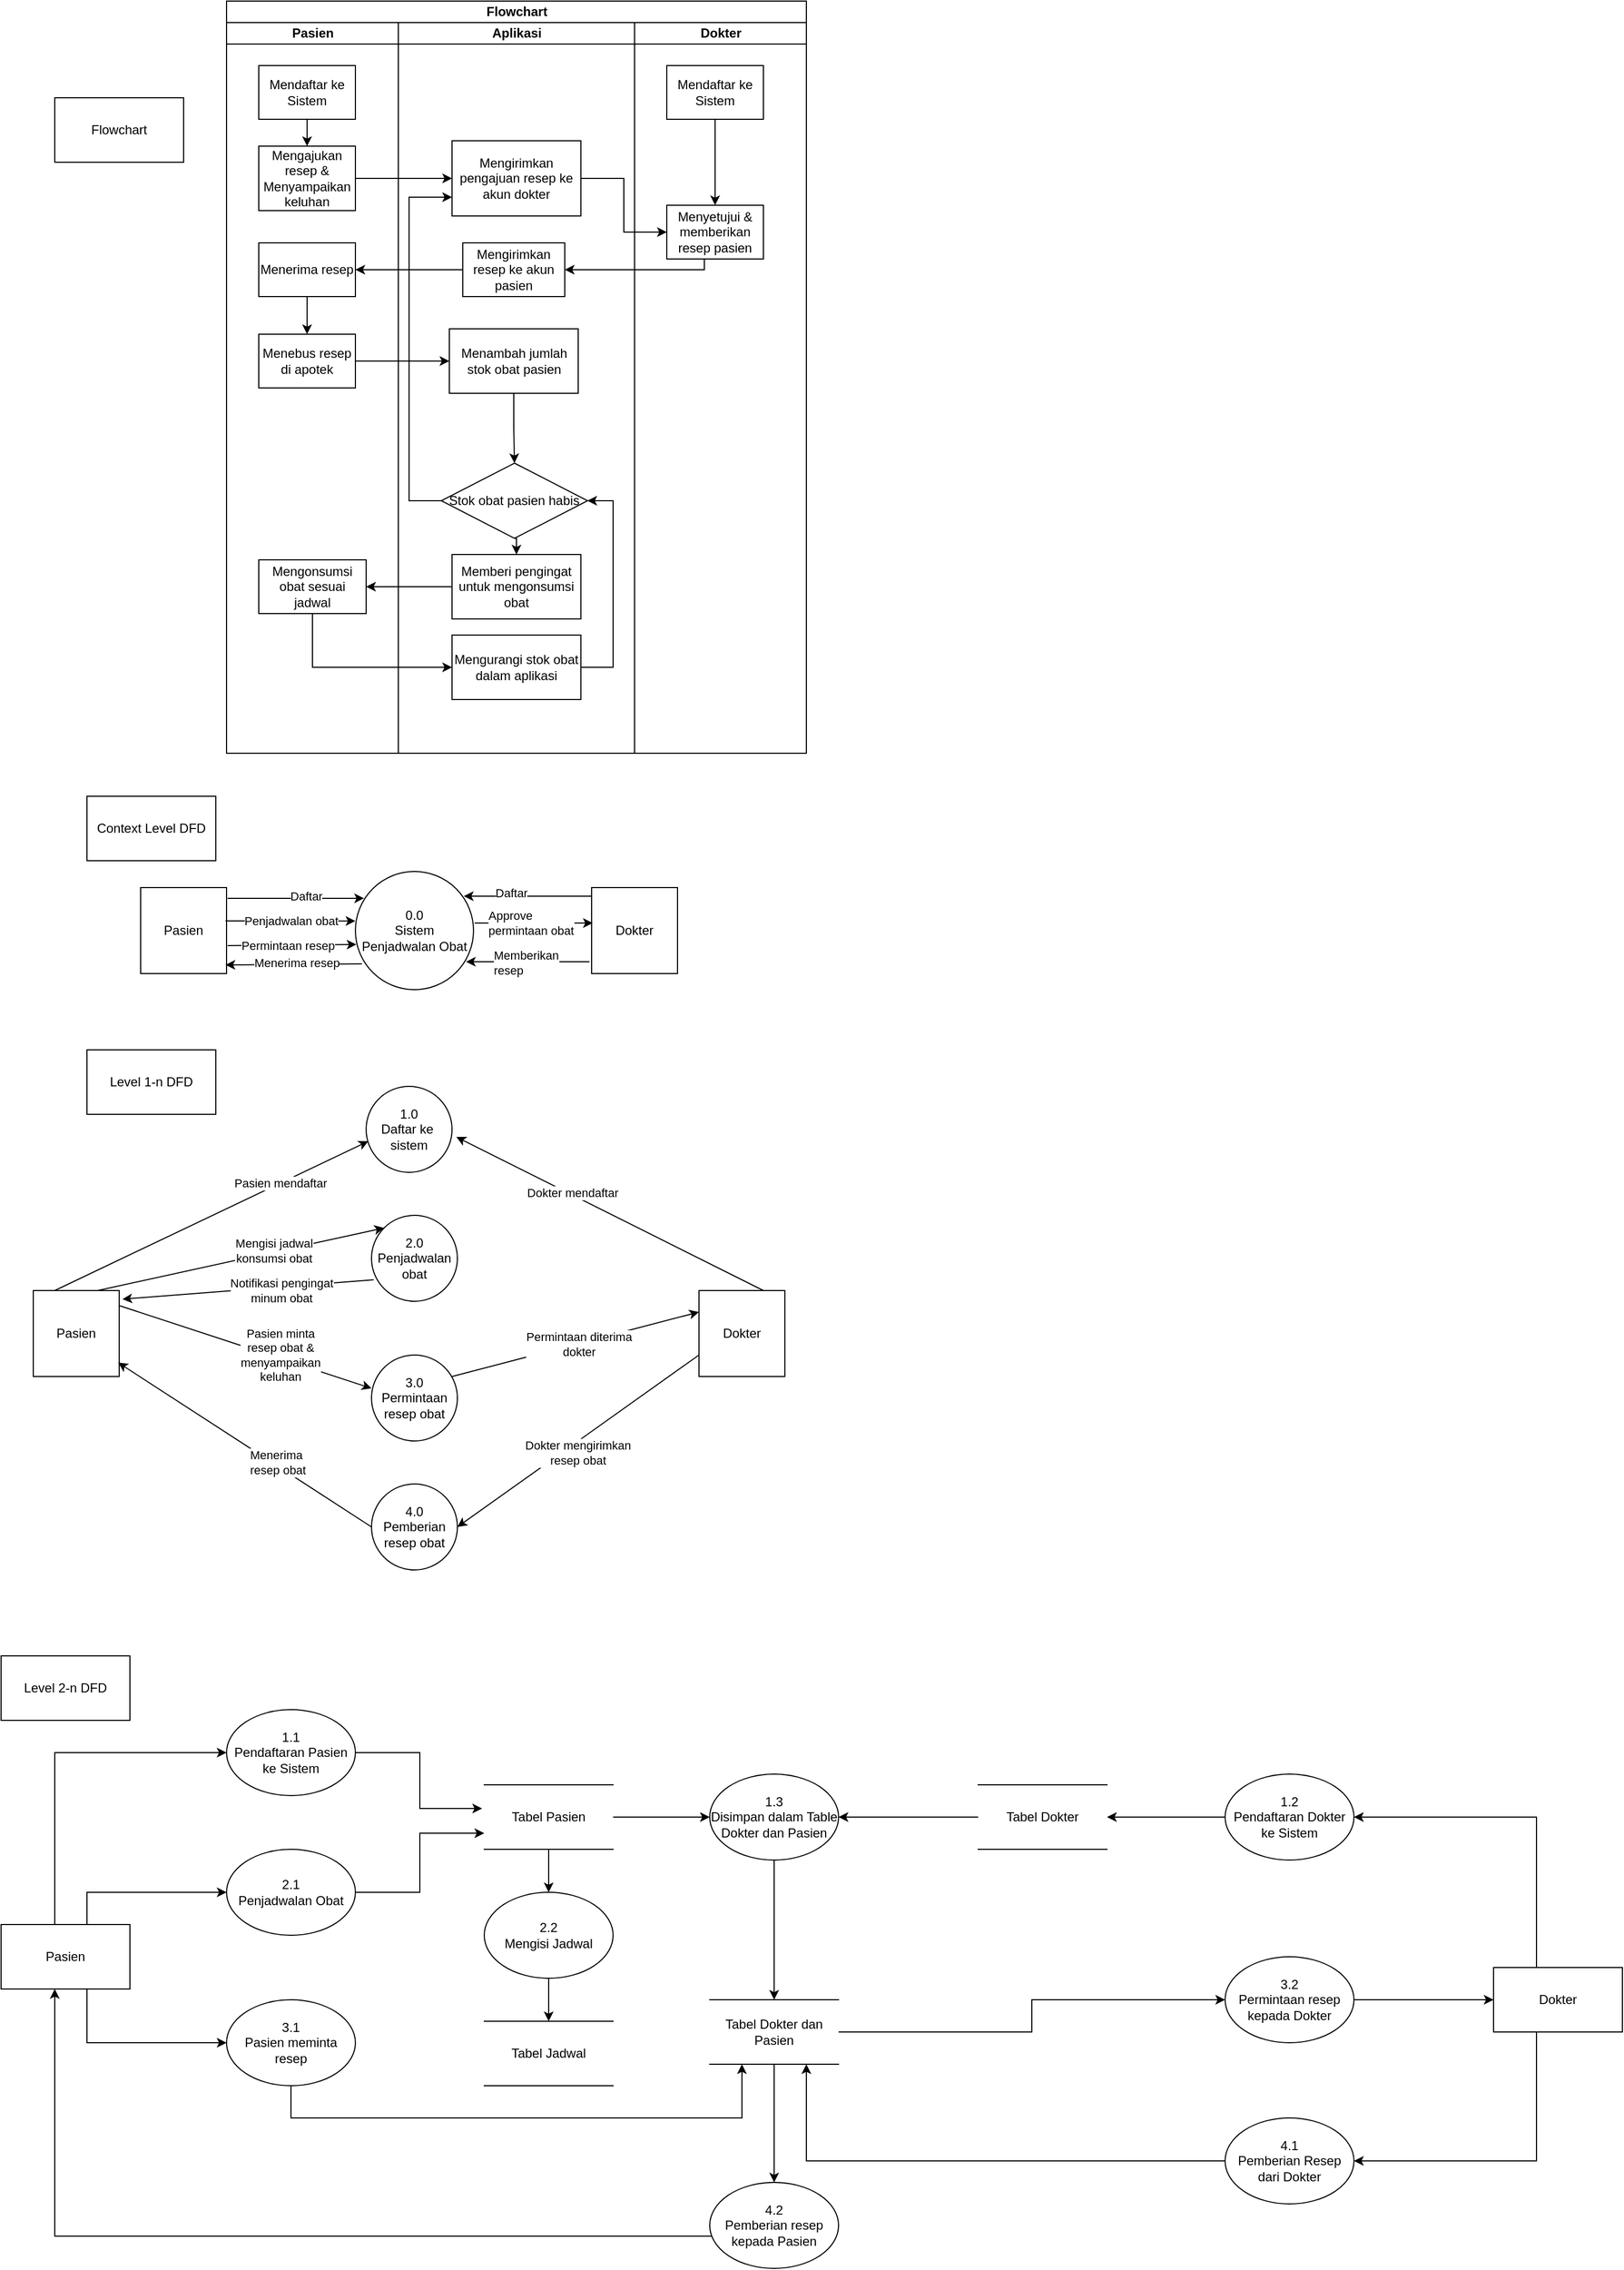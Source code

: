 <mxfile version="13.7.9" type="github" pages="3">
  <diagram id="ip2z6bq11kLtcTajnfLq" name="Flowchart">
    <mxGraphModel dx="1502" dy="3025" grid="1" gridSize="10" guides="1" tooltips="1" connect="1" arrows="1" fold="1" page="1" pageScale="1" pageWidth="850" pageHeight="1100" math="0" shadow="0">
      <root>
        <mxCell id="0" />
        <mxCell id="1" parent="0" />
        <mxCell id="MhN1jfQ0MsG5-jLUTwTR-1" value="Context Level DFD" style="rounded=0;whiteSpace=wrap;html=1;" parent="1" vertex="1">
          <mxGeometry x="180" y="-1340" width="120" height="60" as="geometry" />
        </mxCell>
        <mxCell id="w2_nGmZ7DHib1YOEaboY-1" value="0.0&lt;br&gt;Sistem Penjadwalan Obat" style="ellipse;whiteSpace=wrap;html=1;aspect=fixed;" parent="1" vertex="1">
          <mxGeometry x="430" y="-1270" width="110" height="110" as="geometry" />
        </mxCell>
        <mxCell id="w2_nGmZ7DHib1YOEaboY-2" value="Pasien" style="whiteSpace=wrap;html=1;aspect=fixed;" parent="1" vertex="1">
          <mxGeometry x="230" y="-1255" width="80" height="80" as="geometry" />
        </mxCell>
        <mxCell id="w2_nGmZ7DHib1YOEaboY-3" value="Dokter" style="whiteSpace=wrap;html=1;aspect=fixed;" parent="1" vertex="1">
          <mxGeometry x="650" y="-1255" width="80" height="80" as="geometry" />
        </mxCell>
        <mxCell id="w2_nGmZ7DHib1YOEaboY-4" value="" style="endArrow=classic;html=1;exitX=1.013;exitY=0.125;exitDx=0;exitDy=0;exitPerimeter=0;entryX=0.073;entryY=0.227;entryDx=0;entryDy=0;entryPerimeter=0;" parent="1" source="w2_nGmZ7DHib1YOEaboY-2" target="w2_nGmZ7DHib1YOEaboY-1" edge="1">
          <mxGeometry width="50" height="50" relative="1" as="geometry">
            <mxPoint x="450" y="-1110" as="sourcePoint" />
            <mxPoint x="500" y="-1160" as="targetPoint" />
          </mxGeometry>
        </mxCell>
        <mxCell id="w2_nGmZ7DHib1YOEaboY-5" value="Daftar" style="edgeLabel;html=1;align=center;verticalAlign=middle;resizable=0;points=[];" parent="w2_nGmZ7DHib1YOEaboY-4" vertex="1" connectable="0">
          <mxGeometry x="0.138" y="2" relative="1" as="geometry">
            <mxPoint as="offset" />
          </mxGeometry>
        </mxCell>
        <mxCell id="w2_nGmZ7DHib1YOEaboY-6" value="" style="endArrow=classic;html=1;exitX=0;exitY=0.1;exitDx=0;exitDy=0;entryX=0.918;entryY=0.209;entryDx=0;entryDy=0;exitPerimeter=0;entryPerimeter=0;" parent="1" source="w2_nGmZ7DHib1YOEaboY-3" target="w2_nGmZ7DHib1YOEaboY-1" edge="1">
          <mxGeometry width="50" height="50" relative="1" as="geometry">
            <mxPoint x="450" y="-1110" as="sourcePoint" />
            <mxPoint x="500" y="-1160" as="targetPoint" />
          </mxGeometry>
        </mxCell>
        <mxCell id="w2_nGmZ7DHib1YOEaboY-19" value="Daftar" style="edgeLabel;html=1;align=center;verticalAlign=middle;resizable=0;points=[];" parent="w2_nGmZ7DHib1YOEaboY-6" vertex="1" connectable="0">
          <mxGeometry x="0.268" y="-3" relative="1" as="geometry">
            <mxPoint as="offset" />
          </mxGeometry>
        </mxCell>
        <mxCell id="w2_nGmZ7DHib1YOEaboY-8" value="Penjadwalan obat" style="endArrow=classic;html=1;exitX=0.988;exitY=0.388;exitDx=0;exitDy=0;exitPerimeter=0;entryX=0;entryY=0.419;entryDx=0;entryDy=0;entryPerimeter=0;" parent="1" source="w2_nGmZ7DHib1YOEaboY-2" target="w2_nGmZ7DHib1YOEaboY-1" edge="1">
          <mxGeometry width="50" height="50" relative="1" as="geometry">
            <mxPoint x="450" y="-1110" as="sourcePoint" />
            <mxPoint x="500" y="-1160" as="targetPoint" />
          </mxGeometry>
        </mxCell>
        <mxCell id="w2_nGmZ7DHib1YOEaboY-10" value="" style="endArrow=classic;html=1;exitX=1.013;exitY=0.675;exitDx=0;exitDy=0;exitPerimeter=0;entryX=0.009;entryY=0.618;entryDx=0;entryDy=0;entryPerimeter=0;" parent="1" source="w2_nGmZ7DHib1YOEaboY-2" target="w2_nGmZ7DHib1YOEaboY-1" edge="1">
          <mxGeometry width="50" height="50" relative="1" as="geometry">
            <mxPoint x="450" y="-1120" as="sourcePoint" />
            <mxPoint x="500" y="-1170" as="targetPoint" />
          </mxGeometry>
        </mxCell>
        <mxCell id="w2_nGmZ7DHib1YOEaboY-16" value="Permintaan resep" style="edgeLabel;html=1;align=left;verticalAlign=middle;resizable=0;points=[];" parent="w2_nGmZ7DHib1YOEaboY-10" vertex="1" connectable="0">
          <mxGeometry x="-0.817" relative="1" as="geometry">
            <mxPoint as="offset" />
          </mxGeometry>
        </mxCell>
        <mxCell id="w2_nGmZ7DHib1YOEaboY-17" value="" style="endArrow=classic;html=1;exitX=0.055;exitY=0.782;exitDx=0;exitDy=0;exitPerimeter=0;entryX=0.988;entryY=0.9;entryDx=0;entryDy=0;entryPerimeter=0;" parent="1" source="w2_nGmZ7DHib1YOEaboY-1" target="w2_nGmZ7DHib1YOEaboY-2" edge="1">
          <mxGeometry width="50" height="50" relative="1" as="geometry">
            <mxPoint x="450" y="-1120" as="sourcePoint" />
            <mxPoint x="500" y="-1170" as="targetPoint" />
          </mxGeometry>
        </mxCell>
        <mxCell id="w2_nGmZ7DHib1YOEaboY-18" value="Menerima resep" style="edgeLabel;html=1;align=left;verticalAlign=middle;resizable=0;points=[];" parent="w2_nGmZ7DHib1YOEaboY-17" vertex="1" connectable="0">
          <mxGeometry x="0.607" y="-2" relative="1" as="geometry">
            <mxPoint as="offset" />
          </mxGeometry>
        </mxCell>
        <mxCell id="w2_nGmZ7DHib1YOEaboY-20" value="" style="endArrow=classic;html=1;entryX=0.013;entryY=0.413;entryDx=0;entryDy=0;entryPerimeter=0;" parent="1" target="w2_nGmZ7DHib1YOEaboY-3" edge="1">
          <mxGeometry width="50" height="50" relative="1" as="geometry">
            <mxPoint x="541" y="-1222" as="sourcePoint" />
            <mxPoint x="500" y="-1170" as="targetPoint" />
          </mxGeometry>
        </mxCell>
        <mxCell id="w2_nGmZ7DHib1YOEaboY-22" value="Approve&lt;br&gt;permintaan obat" style="edgeLabel;html=1;align=left;verticalAlign=middle;resizable=0;points=[];" parent="w2_nGmZ7DHib1YOEaboY-20" vertex="1" connectable="0">
          <mxGeometry x="-0.796" relative="1" as="geometry">
            <mxPoint as="offset" />
          </mxGeometry>
        </mxCell>
        <mxCell id="w2_nGmZ7DHib1YOEaboY-23" value="" style="endArrow=classic;html=1;exitX=-0.025;exitY=0.863;exitDx=0;exitDy=0;exitPerimeter=0;entryX=0.936;entryY=0.764;entryDx=0;entryDy=0;entryPerimeter=0;" parent="1" source="w2_nGmZ7DHib1YOEaboY-3" target="w2_nGmZ7DHib1YOEaboY-1" edge="1">
          <mxGeometry width="50" height="50" relative="1" as="geometry">
            <mxPoint x="450" y="-1120" as="sourcePoint" />
            <mxPoint x="500" y="-1170" as="targetPoint" />
          </mxGeometry>
        </mxCell>
        <mxCell id="w2_nGmZ7DHib1YOEaboY-25" value="Memberikan&lt;br&gt;resep" style="edgeLabel;html=1;align=left;verticalAlign=middle;resizable=0;points=[];" parent="w2_nGmZ7DHib1YOEaboY-23" vertex="1" connectable="0">
          <mxGeometry x="0.582" y="1" relative="1" as="geometry">
            <mxPoint as="offset" />
          </mxGeometry>
        </mxCell>
        <mxCell id="w2_nGmZ7DHib1YOEaboY-26" value="Level 1-n DFD" style="rounded=0;whiteSpace=wrap;html=1;" parent="1" vertex="1">
          <mxGeometry x="180" y="-1104" width="120" height="60" as="geometry" />
        </mxCell>
        <mxCell id="w2_nGmZ7DHib1YOEaboY-27" value="Pasien" style="whiteSpace=wrap;html=1;aspect=fixed;" parent="1" vertex="1">
          <mxGeometry x="130" y="-880" width="80" height="80" as="geometry" />
        </mxCell>
        <mxCell id="w2_nGmZ7DHib1YOEaboY-28" value="3.0&lt;br&gt;Permintaan&lt;br&gt;resep obat" style="ellipse;whiteSpace=wrap;html=1;aspect=fixed;align=center;" parent="1" vertex="1">
          <mxGeometry x="445" y="-820" width="80" height="80" as="geometry" />
        </mxCell>
        <mxCell id="w2_nGmZ7DHib1YOEaboY-29" value="Dokter" style="whiteSpace=wrap;html=1;aspect=fixed;" parent="1" vertex="1">
          <mxGeometry x="750" y="-880" width="80" height="80" as="geometry" />
        </mxCell>
        <mxCell id="w2_nGmZ7DHib1YOEaboY-30" value="" style="endArrow=classic;html=1;exitX=1;exitY=0.175;exitDx=0;exitDy=0;exitPerimeter=0;entryX=0;entryY=0.388;entryDx=0;entryDy=0;entryPerimeter=0;" parent="1" source="w2_nGmZ7DHib1YOEaboY-27" target="w2_nGmZ7DHib1YOEaboY-28" edge="1">
          <mxGeometry width="50" height="50" relative="1" as="geometry">
            <mxPoint x="450" y="-895" as="sourcePoint" />
            <mxPoint x="500" y="-945" as="targetPoint" />
          </mxGeometry>
        </mxCell>
        <mxCell id="w2_nGmZ7DHib1YOEaboY-31" value="Pasien minta&lt;br&gt;resep obat &amp;amp;&lt;br&gt;menyampaikan&lt;br&gt;keluhan" style="edgeLabel;html=1;align=center;verticalAlign=middle;resizable=0;points=[];" parent="w2_nGmZ7DHib1YOEaboY-30" vertex="1" connectable="0">
          <mxGeometry x="-0.689" y="-1" relative="1" as="geometry">
            <mxPoint x="113.89" y="33.11" as="offset" />
          </mxGeometry>
        </mxCell>
        <mxCell id="w2_nGmZ7DHib1YOEaboY-32" value="" style="endArrow=classic;html=1;exitX=0.938;exitY=0.25;exitDx=0;exitDy=0;exitPerimeter=0;entryX=0;entryY=0.25;entryDx=0;entryDy=0;" parent="1" source="w2_nGmZ7DHib1YOEaboY-28" target="w2_nGmZ7DHib1YOEaboY-29" edge="1">
          <mxGeometry width="50" height="50" relative="1" as="geometry">
            <mxPoint x="450" y="-875" as="sourcePoint" />
            <mxPoint x="500" y="-925" as="targetPoint" />
          </mxGeometry>
        </mxCell>
        <mxCell id="w2_nGmZ7DHib1YOEaboY-33" value="Permintaan diterima&lt;br&gt;dokter" style="edgeLabel;html=1;align=center;verticalAlign=middle;resizable=0;points=[];" parent="w2_nGmZ7DHib1YOEaboY-32" vertex="1" connectable="0">
          <mxGeometry x="-0.527" y="2" relative="1" as="geometry">
            <mxPoint x="63.94" y="-13.97" as="offset" />
          </mxGeometry>
        </mxCell>
        <mxCell id="w2_nGmZ7DHib1YOEaboY-34" value="4.0&lt;br&gt;Pemberian&lt;br&gt;resep obat" style="ellipse;whiteSpace=wrap;html=1;aspect=fixed;align=center;" parent="1" vertex="1">
          <mxGeometry x="445" y="-700" width="80" height="80" as="geometry" />
        </mxCell>
        <mxCell id="w2_nGmZ7DHib1YOEaboY-35" value="" style="endArrow=classic;html=1;exitX=0;exitY=0.75;exitDx=0;exitDy=0;entryX=1;entryY=0.5;entryDx=0;entryDy=0;" parent="1" source="w2_nGmZ7DHib1YOEaboY-29" target="w2_nGmZ7DHib1YOEaboY-34" edge="1">
          <mxGeometry width="50" height="50" relative="1" as="geometry">
            <mxPoint x="450" y="-775" as="sourcePoint" />
            <mxPoint x="500" y="-825" as="targetPoint" />
          </mxGeometry>
        </mxCell>
        <mxCell id="w2_nGmZ7DHib1YOEaboY-36" value="Dokter mengirimkan&lt;br&gt;resep obat" style="edgeLabel;html=1;align=center;verticalAlign=middle;resizable=0;points=[];" parent="w2_nGmZ7DHib1YOEaboY-35" vertex="1" connectable="0">
          <mxGeometry x="0.487" y="2" relative="1" as="geometry">
            <mxPoint x="53.41" y="-30.43" as="offset" />
          </mxGeometry>
        </mxCell>
        <mxCell id="w2_nGmZ7DHib1YOEaboY-37" value="" style="endArrow=classic;html=1;exitX=0;exitY=0.5;exitDx=0;exitDy=0;entryX=0.988;entryY=0.838;entryDx=0;entryDy=0;entryPerimeter=0;" parent="1" source="w2_nGmZ7DHib1YOEaboY-34" target="w2_nGmZ7DHib1YOEaboY-27" edge="1">
          <mxGeometry width="50" height="50" relative="1" as="geometry">
            <mxPoint x="450" y="-775" as="sourcePoint" />
            <mxPoint x="500" y="-825" as="targetPoint" />
          </mxGeometry>
        </mxCell>
        <mxCell id="w2_nGmZ7DHib1YOEaboY-38" value="Menerima&amp;nbsp;&lt;br&gt;resep obat" style="edgeLabel;html=1;align=left;verticalAlign=middle;resizable=0;points=[];" parent="w2_nGmZ7DHib1YOEaboY-37" vertex="1" connectable="0">
          <mxGeometry x="0.533" y="1" relative="1" as="geometry">
            <mxPoint x="66.65" y="56.56" as="offset" />
          </mxGeometry>
        </mxCell>
        <mxCell id="w2_nGmZ7DHib1YOEaboY-39" value="1.0&lt;br&gt;Daftar ke&amp;nbsp;&lt;br&gt;sistem" style="ellipse;whiteSpace=wrap;html=1;aspect=fixed;align=center;" parent="1" vertex="1">
          <mxGeometry x="440" y="-1070" width="80" height="80" as="geometry" />
        </mxCell>
        <mxCell id="w2_nGmZ7DHib1YOEaboY-40" value="" style="endArrow=classic;html=1;exitX=0.25;exitY=0;exitDx=0;exitDy=0;entryX=0.025;entryY=0.638;entryDx=0;entryDy=0;entryPerimeter=0;" parent="1" source="w2_nGmZ7DHib1YOEaboY-27" target="w2_nGmZ7DHib1YOEaboY-39" edge="1">
          <mxGeometry width="50" height="50" relative="1" as="geometry">
            <mxPoint x="450" y="-810" as="sourcePoint" />
            <mxPoint x="500" y="-860" as="targetPoint" />
          </mxGeometry>
        </mxCell>
        <mxCell id="w2_nGmZ7DHib1YOEaboY-42" value="Pasien mendaftar" style="edgeLabel;html=1;align=center;verticalAlign=middle;resizable=0;points=[];" parent="w2_nGmZ7DHib1YOEaboY-40" vertex="1" connectable="0">
          <mxGeometry x="0.23" y="2" relative="1" as="geometry">
            <mxPoint x="31.02" y="-12.61" as="offset" />
          </mxGeometry>
        </mxCell>
        <mxCell id="w2_nGmZ7DHib1YOEaboY-41" value="" style="endArrow=classic;html=1;exitX=0.75;exitY=0;exitDx=0;exitDy=0;entryX=1.05;entryY=0.588;entryDx=0;entryDy=0;entryPerimeter=0;" parent="1" source="w2_nGmZ7DHib1YOEaboY-29" target="w2_nGmZ7DHib1YOEaboY-39" edge="1">
          <mxGeometry width="50" height="50" relative="1" as="geometry">
            <mxPoint x="450" y="-820" as="sourcePoint" />
            <mxPoint x="500" y="-870" as="targetPoint" />
          </mxGeometry>
        </mxCell>
        <mxCell id="w2_nGmZ7DHib1YOEaboY-43" value="Dokter mendaftar" style="edgeLabel;html=1;align=center;verticalAlign=middle;resizable=0;points=[];" parent="w2_nGmZ7DHib1YOEaboY-41" vertex="1" connectable="0">
          <mxGeometry x="0.254" y="-2" relative="1" as="geometry">
            <mxPoint as="offset" />
          </mxGeometry>
        </mxCell>
        <mxCell id="w2_nGmZ7DHib1YOEaboY-44" value="2.0&lt;br&gt;Penjadwalan&lt;br&gt;obat" style="ellipse;whiteSpace=wrap;html=1;aspect=fixed;align=center;" parent="1" vertex="1">
          <mxGeometry x="445" y="-950" width="80" height="80" as="geometry" />
        </mxCell>
        <mxCell id="w2_nGmZ7DHib1YOEaboY-45" value="" style="endArrow=classic;html=1;exitX=0.75;exitY=0;exitDx=0;exitDy=0;entryX=0;entryY=0;entryDx=0;entryDy=0;" parent="1" source="w2_nGmZ7DHib1YOEaboY-27" target="w2_nGmZ7DHib1YOEaboY-44" edge="1">
          <mxGeometry width="50" height="50" relative="1" as="geometry">
            <mxPoint x="450" y="-820" as="sourcePoint" />
            <mxPoint x="500" y="-870" as="targetPoint" />
          </mxGeometry>
        </mxCell>
        <mxCell id="w2_nGmZ7DHib1YOEaboY-48" value="Mengisi jadwal&lt;br&gt;konsumsi obat" style="edgeLabel;html=1;align=center;verticalAlign=middle;resizable=0;points=[];" parent="w2_nGmZ7DHib1YOEaboY-45" vertex="1" connectable="0">
          <mxGeometry x="0.232" y="1" relative="1" as="geometry">
            <mxPoint as="offset" />
          </mxGeometry>
        </mxCell>
        <mxCell id="w2_nGmZ7DHib1YOEaboY-47" value="" style="endArrow=classic;html=1;exitX=0.025;exitY=0.75;exitDx=0;exitDy=0;exitPerimeter=0;entryX=1.038;entryY=0.1;entryDx=0;entryDy=0;entryPerimeter=0;" parent="1" source="w2_nGmZ7DHib1YOEaboY-44" target="w2_nGmZ7DHib1YOEaboY-27" edge="1">
          <mxGeometry width="50" height="50" relative="1" as="geometry">
            <mxPoint x="450" y="-830" as="sourcePoint" />
            <mxPoint x="500" y="-880" as="targetPoint" />
          </mxGeometry>
        </mxCell>
        <mxCell id="w2_nGmZ7DHib1YOEaboY-49" value="Notifikasi pengingat&lt;br&gt;minum obat" style="edgeLabel;html=1;align=center;verticalAlign=middle;resizable=0;points=[];" parent="w2_nGmZ7DHib1YOEaboY-47" vertex="1" connectable="0">
          <mxGeometry x="0.155" y="1" relative="1" as="geometry">
            <mxPoint x="48.36" y="-1.42" as="offset" />
          </mxGeometry>
        </mxCell>
        <mxCell id="7QNK8vU50Cwunx8KSijA-1" value="Flowchart" style="rounded=0;whiteSpace=wrap;html=1;" parent="1" vertex="1">
          <mxGeometry x="150" y="-1990" width="120" height="60" as="geometry" />
        </mxCell>
        <mxCell id="NxU2S_tcDS1lnE2Wx7le-25" value="" style="edgeStyle=orthogonalEdgeStyle;rounded=0;orthogonalLoop=1;jettySize=auto;html=1;" parent="1" source="NxU2S_tcDS1lnE2Wx7le-23" target="NxU2S_tcDS1lnE2Wx7le-24" edge="1">
          <mxGeometry relative="1" as="geometry">
            <Array as="points">
              <mxPoint x="150" y="-450" />
            </Array>
          </mxGeometry>
        </mxCell>
        <mxCell id="NxU2S_tcDS1lnE2Wx7le-31" value="" style="edgeStyle=orthogonalEdgeStyle;rounded=0;orthogonalLoop=1;jettySize=auto;html=1;" parent="1" source="NxU2S_tcDS1lnE2Wx7le-23" target="NxU2S_tcDS1lnE2Wx7le-30" edge="1">
          <mxGeometry relative="1" as="geometry">
            <Array as="points">
              <mxPoint x="180" y="-320" />
            </Array>
          </mxGeometry>
        </mxCell>
        <mxCell id="NxU2S_tcDS1lnE2Wx7le-58" value="" style="edgeStyle=orthogonalEdgeStyle;rounded=0;orthogonalLoop=1;jettySize=auto;html=1;" parent="1" source="NxU2S_tcDS1lnE2Wx7le-23" target="NxU2S_tcDS1lnE2Wx7le-57" edge="1">
          <mxGeometry relative="1" as="geometry">
            <Array as="points">
              <mxPoint x="180" y="-180" />
            </Array>
          </mxGeometry>
        </mxCell>
        <mxCell id="NxU2S_tcDS1lnE2Wx7le-23" value="Pasien" style="whiteSpace=wrap;html=1;" parent="1" vertex="1">
          <mxGeometry x="100" y="-290" width="120" height="60" as="geometry" />
        </mxCell>
        <mxCell id="NxU2S_tcDS1lnE2Wx7le-29" value="" style="edgeStyle=orthogonalEdgeStyle;rounded=0;orthogonalLoop=1;jettySize=auto;html=1;entryX=-0.017;entryY=0.367;entryDx=0;entryDy=0;entryPerimeter=0;" parent="1" source="NxU2S_tcDS1lnE2Wx7le-24" target="NxU2S_tcDS1lnE2Wx7le-28" edge="1">
          <mxGeometry relative="1" as="geometry">
            <mxPoint x="490" y="-390" as="targetPoint" />
          </mxGeometry>
        </mxCell>
        <mxCell id="NxU2S_tcDS1lnE2Wx7le-24" value="1.1&lt;br&gt;Pendaftaran Pasien ke Sistem" style="ellipse;whiteSpace=wrap;html=1;" parent="1" vertex="1">
          <mxGeometry x="310" y="-490" width="120" height="80" as="geometry" />
        </mxCell>
        <mxCell id="NxU2S_tcDS1lnE2Wx7le-35" value="" style="edgeStyle=orthogonalEdgeStyle;rounded=0;orthogonalLoop=1;jettySize=auto;html=1;" parent="1" source="NxU2S_tcDS1lnE2Wx7le-28" target="NxU2S_tcDS1lnE2Wx7le-34" edge="1">
          <mxGeometry relative="1" as="geometry">
            <Array as="points">
              <mxPoint x="610" y="-340" />
              <mxPoint x="610" y="-340" />
            </Array>
          </mxGeometry>
        </mxCell>
        <mxCell id="NxU2S_tcDS1lnE2Wx7le-73" value="" style="edgeStyle=orthogonalEdgeStyle;rounded=0;orthogonalLoop=1;jettySize=auto;html=1;" parent="1" source="NxU2S_tcDS1lnE2Wx7le-28" target="NxU2S_tcDS1lnE2Wx7le-72" edge="1">
          <mxGeometry relative="1" as="geometry" />
        </mxCell>
        <mxCell id="NxU2S_tcDS1lnE2Wx7le-28" value="Tabel Pasien" style="shape=partialRectangle;whiteSpace=wrap;html=1;left=0;right=0;fillColor=none;" parent="1" vertex="1">
          <mxGeometry x="550" y="-420" width="120" height="60" as="geometry" />
        </mxCell>
        <mxCell id="NxU2S_tcDS1lnE2Wx7le-33" value="" style="edgeStyle=orthogonalEdgeStyle;rounded=0;orthogonalLoop=1;jettySize=auto;html=1;entryX=0;entryY=0.75;entryDx=0;entryDy=0;" parent="1" source="NxU2S_tcDS1lnE2Wx7le-30" target="NxU2S_tcDS1lnE2Wx7le-28" edge="1">
          <mxGeometry relative="1" as="geometry">
            <mxPoint x="540" y="-320" as="targetPoint" />
          </mxGeometry>
        </mxCell>
        <mxCell id="NxU2S_tcDS1lnE2Wx7le-30" value="2.1&lt;br&gt;Penjadwalan Obat" style="ellipse;whiteSpace=wrap;html=1;" parent="1" vertex="1">
          <mxGeometry x="310" y="-360" width="120" height="80" as="geometry" />
        </mxCell>
        <mxCell id="NxU2S_tcDS1lnE2Wx7le-37" value="" style="edgeStyle=orthogonalEdgeStyle;rounded=0;orthogonalLoop=1;jettySize=auto;html=1;" parent="1" source="NxU2S_tcDS1lnE2Wx7le-34" target="NxU2S_tcDS1lnE2Wx7le-36" edge="1">
          <mxGeometry relative="1" as="geometry" />
        </mxCell>
        <mxCell id="NxU2S_tcDS1lnE2Wx7le-34" value="2.2&lt;br&gt;Mengisi Jadwal" style="ellipse;whiteSpace=wrap;html=1;fillColor=none;" parent="1" vertex="1">
          <mxGeometry x="550" y="-320" width="120" height="80" as="geometry" />
        </mxCell>
        <mxCell id="NxU2S_tcDS1lnE2Wx7le-36" value="Tabel Jadwal" style="shape=partialRectangle;whiteSpace=wrap;html=1;left=0;right=0;fillColor=none;" parent="1" vertex="1">
          <mxGeometry x="550" y="-200" width="120" height="60" as="geometry" />
        </mxCell>
        <mxCell id="NxU2S_tcDS1lnE2Wx7le-41" value="" style="edgeStyle=orthogonalEdgeStyle;rounded=0;orthogonalLoop=1;jettySize=auto;html=1;" parent="1" source="NxU2S_tcDS1lnE2Wx7le-38" edge="1">
          <mxGeometry relative="1" as="geometry">
            <mxPoint x="150" y="-230" as="targetPoint" />
            <Array as="points">
              <mxPoint x="150" />
              <mxPoint x="150" y="-230" />
            </Array>
          </mxGeometry>
        </mxCell>
        <mxCell id="NxU2S_tcDS1lnE2Wx7le-38" value="4.2&lt;br&gt;Pemberian resep kepada Pasien" style="ellipse;whiteSpace=wrap;html=1;" parent="1" vertex="1">
          <mxGeometry x="760" y="-50" width="120" height="80" as="geometry" />
        </mxCell>
        <mxCell id="NxU2S_tcDS1lnE2Wx7le-47" value="" style="edgeStyle=orthogonalEdgeStyle;rounded=0;orthogonalLoop=1;jettySize=auto;html=1;" parent="1" source="NxU2S_tcDS1lnE2Wx7le-44" target="NxU2S_tcDS1lnE2Wx7le-46" edge="1">
          <mxGeometry relative="1" as="geometry">
            <Array as="points">
              <mxPoint x="1530" y="-390" />
            </Array>
          </mxGeometry>
        </mxCell>
        <mxCell id="NxU2S_tcDS1lnE2Wx7le-68" value="" style="edgeStyle=orthogonalEdgeStyle;rounded=0;orthogonalLoop=1;jettySize=auto;html=1;" parent="1" source="NxU2S_tcDS1lnE2Wx7le-44" target="NxU2S_tcDS1lnE2Wx7le-67" edge="1">
          <mxGeometry relative="1" as="geometry">
            <Array as="points">
              <mxPoint x="1530" y="-70" />
            </Array>
          </mxGeometry>
        </mxCell>
        <mxCell id="NxU2S_tcDS1lnE2Wx7le-44" value="Dokter" style="whiteSpace=wrap;html=1;fillColor=none;" parent="1" vertex="1">
          <mxGeometry x="1490" y="-250" width="120" height="60" as="geometry" />
        </mxCell>
        <mxCell id="NxU2S_tcDS1lnE2Wx7le-46" value="1.2&lt;br&gt;Pendaftaran Dokter ke Sistem" style="ellipse;whiteSpace=wrap;html=1;fillColor=none;" parent="1" vertex="1">
          <mxGeometry x="1240" y="-430" width="120" height="80" as="geometry" />
        </mxCell>
        <mxCell id="NxU2S_tcDS1lnE2Wx7le-83" value="" style="edgeStyle=orthogonalEdgeStyle;rounded=0;orthogonalLoop=1;jettySize=auto;html=1;entryX=0.5;entryY=0;entryDx=0;entryDy=0;" parent="1" source="NxU2S_tcDS1lnE2Wx7le-48" target="NxU2S_tcDS1lnE2Wx7le-38" edge="1">
          <mxGeometry relative="1" as="geometry">
            <mxPoint x="820" y="-100" as="targetPoint" />
          </mxGeometry>
        </mxCell>
        <mxCell id="NxU2S_tcDS1lnE2Wx7le-85" value="" style="edgeStyle=orthogonalEdgeStyle;rounded=0;orthogonalLoop=1;jettySize=auto;html=1;" parent="1" source="NxU2S_tcDS1lnE2Wx7le-48" target="NxU2S_tcDS1lnE2Wx7le-84" edge="1">
          <mxGeometry relative="1" as="geometry">
            <Array as="points">
              <mxPoint x="1060" y="-190" />
              <mxPoint x="1060" y="-220" />
            </Array>
          </mxGeometry>
        </mxCell>
        <mxCell id="NxU2S_tcDS1lnE2Wx7le-48" value="Tabel Dokter dan Pasien" style="shape=partialRectangle;whiteSpace=wrap;html=1;left=0;right=0;fillColor=none;" parent="1" vertex="1">
          <mxGeometry x="760" y="-220" width="120" height="60" as="geometry" />
        </mxCell>
        <mxCell id="NxU2S_tcDS1lnE2Wx7le-78" value="" style="edgeStyle=orthogonalEdgeStyle;rounded=0;orthogonalLoop=1;jettySize=auto;html=1;" parent="1" source="NxU2S_tcDS1lnE2Wx7le-53" target="NxU2S_tcDS1lnE2Wx7le-72" edge="1">
          <mxGeometry relative="1" as="geometry" />
        </mxCell>
        <mxCell id="NxU2S_tcDS1lnE2Wx7le-53" value="Tabel Dokter" style="shape=partialRectangle;whiteSpace=wrap;html=1;left=0;right=0;fillColor=none;" parent="1" vertex="1">
          <mxGeometry x="1010" y="-420" width="120" height="60" as="geometry" />
        </mxCell>
        <mxCell id="NxU2S_tcDS1lnE2Wx7le-81" value="" style="edgeStyle=orthogonalEdgeStyle;rounded=0;orthogonalLoop=1;jettySize=auto;html=1;" parent="1" source="NxU2S_tcDS1lnE2Wx7le-57" target="NxU2S_tcDS1lnE2Wx7le-48" edge="1">
          <mxGeometry relative="1" as="geometry">
            <Array as="points">
              <mxPoint x="370" y="-110" />
              <mxPoint x="790" y="-110" />
            </Array>
          </mxGeometry>
        </mxCell>
        <mxCell id="NxU2S_tcDS1lnE2Wx7le-57" value="3.1&lt;br&gt;Pasien meminta resep" style="ellipse;whiteSpace=wrap;html=1;" parent="1" vertex="1">
          <mxGeometry x="310" y="-220" width="120" height="80" as="geometry" />
        </mxCell>
        <mxCell id="NxU2S_tcDS1lnE2Wx7le-79" value="" style="edgeStyle=orthogonalEdgeStyle;rounded=0;orthogonalLoop=1;jettySize=auto;html=1;" parent="1" source="NxU2S_tcDS1lnE2Wx7le-67" target="NxU2S_tcDS1lnE2Wx7le-48" edge="1">
          <mxGeometry relative="1" as="geometry">
            <Array as="points">
              <mxPoint x="850" y="-70" />
            </Array>
          </mxGeometry>
        </mxCell>
        <mxCell id="NxU2S_tcDS1lnE2Wx7le-67" value="4.1&lt;br&gt;Pemberian Resep dari Dokter" style="ellipse;whiteSpace=wrap;html=1;fillColor=none;" parent="1" vertex="1">
          <mxGeometry x="1240" y="-110" width="120" height="80" as="geometry" />
        </mxCell>
        <mxCell id="NxU2S_tcDS1lnE2Wx7le-74" value="" style="edgeStyle=orthogonalEdgeStyle;rounded=0;orthogonalLoop=1;jettySize=auto;html=1;entryX=0.5;entryY=0;entryDx=0;entryDy=0;" parent="1" source="NxU2S_tcDS1lnE2Wx7le-72" target="NxU2S_tcDS1lnE2Wx7le-48" edge="1">
          <mxGeometry relative="1" as="geometry">
            <mxPoint x="820" y="-150" as="targetPoint" />
          </mxGeometry>
        </mxCell>
        <mxCell id="NxU2S_tcDS1lnE2Wx7le-72" value="1.3&lt;br&gt;Disimpan dalam Table Dokter dan Pasien" style="ellipse;whiteSpace=wrap;html=1;fillColor=none;" parent="1" vertex="1">
          <mxGeometry x="760" y="-430" width="120" height="80" as="geometry" />
        </mxCell>
        <mxCell id="NxU2S_tcDS1lnE2Wx7le-88" value="" style="edgeStyle=orthogonalEdgeStyle;rounded=0;orthogonalLoop=1;jettySize=auto;html=1;" parent="1" source="NxU2S_tcDS1lnE2Wx7le-84" target="NxU2S_tcDS1lnE2Wx7le-44" edge="1">
          <mxGeometry relative="1" as="geometry" />
        </mxCell>
        <mxCell id="NxU2S_tcDS1lnE2Wx7le-84" value="3.2&lt;br&gt;Permintaan resep kepada Dokter" style="ellipse;whiteSpace=wrap;html=1;fillColor=none;" parent="1" vertex="1">
          <mxGeometry x="1240" y="-260" width="120" height="80" as="geometry" />
        </mxCell>
        <mxCell id="KhloErafn9uWpo-9LLrP-1" value="Flowchart" style="swimlane;html=1;childLayout=stackLayout;resizeParent=1;resizeParentMax=0;startSize=20;" parent="1" vertex="1">
          <mxGeometry x="310" y="-2080" width="540" height="700" as="geometry">
            <mxRectangle x="240" y="-1120" width="90" height="20" as="alternateBounds" />
          </mxGeometry>
        </mxCell>
        <mxCell id="KhloErafn9uWpo-9LLrP-2" value="Pasien" style="swimlane;html=1;startSize=20;" parent="KhloErafn9uWpo-9LLrP-1" vertex="1">
          <mxGeometry y="20" width="160" height="680" as="geometry">
            <mxRectangle y="20" width="30" height="590" as="alternateBounds" />
          </mxGeometry>
        </mxCell>
        <mxCell id="KhloErafn9uWpo-9LLrP-20" style="edgeStyle=orthogonalEdgeStyle;rounded=0;orthogonalLoop=1;jettySize=auto;html=1;entryX=0.5;entryY=0;entryDx=0;entryDy=0;" parent="KhloErafn9uWpo-9LLrP-2" source="KhloErafn9uWpo-9LLrP-5" target="KhloErafn9uWpo-9LLrP-8" edge="1">
          <mxGeometry relative="1" as="geometry" />
        </mxCell>
        <mxCell id="KhloErafn9uWpo-9LLrP-8" value="Mengajukan resep &amp;amp; Menyampaikan keluhan" style="rounded=0;whiteSpace=wrap;html=1;" parent="KhloErafn9uWpo-9LLrP-2" vertex="1">
          <mxGeometry x="30" y="115" width="90" height="60" as="geometry" />
        </mxCell>
        <mxCell id="KhloErafn9uWpo-9LLrP-5" value="Mendaftar ke Sistem" style="rounded=0;whiteSpace=wrap;html=1;" parent="KhloErafn9uWpo-9LLrP-2" vertex="1">
          <mxGeometry x="30" y="40" width="90" height="50" as="geometry" />
        </mxCell>
        <mxCell id="KhloErafn9uWpo-9LLrP-48" style="edgeStyle=orthogonalEdgeStyle;rounded=0;orthogonalLoop=1;jettySize=auto;html=1;exitX=0.5;exitY=1;exitDx=0;exitDy=0;entryX=0.5;entryY=0;entryDx=0;entryDy=0;" parent="KhloErafn9uWpo-9LLrP-2" source="KhloErafn9uWpo-9LLrP-17" target="KhloErafn9uWpo-9LLrP-23" edge="1">
          <mxGeometry relative="1" as="geometry" />
        </mxCell>
        <mxCell id="KhloErafn9uWpo-9LLrP-17" value="Menerima resep" style="rounded=0;whiteSpace=wrap;html=1;" parent="KhloErafn9uWpo-9LLrP-2" vertex="1">
          <mxGeometry x="30" y="205" width="90" height="50" as="geometry" />
        </mxCell>
        <mxCell id="KhloErafn9uWpo-9LLrP-23" value="Menebus resep di apotek" style="rounded=0;whiteSpace=wrap;html=1;" parent="KhloErafn9uWpo-9LLrP-2" vertex="1">
          <mxGeometry x="30" y="290" width="90" height="50" as="geometry" />
        </mxCell>
        <mxCell id="qfS0mpa6ImSl6odylkTh-2" value="Mengonsumsi obat sesuai jadwal" style="rounded=0;whiteSpace=wrap;html=1;" parent="KhloErafn9uWpo-9LLrP-2" vertex="1">
          <mxGeometry x="30" y="500" width="100" height="50" as="geometry" />
        </mxCell>
        <mxCell id="KhloErafn9uWpo-9LLrP-31" value="Aplikasi" style="swimlane;html=1;startSize=20;" parent="KhloErafn9uWpo-9LLrP-1" vertex="1">
          <mxGeometry x="160" y="20" width="220" height="680" as="geometry">
            <mxRectangle x="120" y="20" width="30" height="460" as="alternateBounds" />
          </mxGeometry>
        </mxCell>
        <mxCell id="qfS0mpa6ImSl6odylkTh-1" style="edgeStyle=orthogonalEdgeStyle;rounded=0;orthogonalLoop=1;jettySize=auto;html=1;exitX=0.5;exitY=1;exitDx=0;exitDy=0;entryX=0.5;entryY=0;entryDx=0;entryDy=0;" parent="KhloErafn9uWpo-9LLrP-31" source="KhloErafn9uWpo-9LLrP-42" target="KhloErafn9uWpo-9LLrP-50" edge="1">
          <mxGeometry relative="1" as="geometry" />
        </mxCell>
        <mxCell id="KhloErafn9uWpo-9LLrP-42" value="Menambah jumlah stok obat pasien" style="rounded=0;whiteSpace=wrap;html=1;" parent="KhloErafn9uWpo-9LLrP-31" vertex="1">
          <mxGeometry x="47.5" y="285" width="120" height="60" as="geometry" />
        </mxCell>
        <mxCell id="KhloErafn9uWpo-9LLrP-43" value="Mengirimkan pengajuan resep ke akun dokter" style="rounded=0;whiteSpace=wrap;html=1;" parent="KhloErafn9uWpo-9LLrP-31" vertex="1">
          <mxGeometry x="50" y="110" width="120" height="70" as="geometry" />
        </mxCell>
        <mxCell id="KhloErafn9uWpo-9LLrP-15" value="Mengirimkan resep ke akun pasien" style="rounded=0;whiteSpace=wrap;html=1;" parent="KhloErafn9uWpo-9LLrP-31" vertex="1">
          <mxGeometry x="60" y="205" width="95" height="50" as="geometry" />
        </mxCell>
        <mxCell id="KhloErafn9uWpo-9LLrP-51" style="edgeStyle=orthogonalEdgeStyle;rounded=0;orthogonalLoop=1;jettySize=auto;html=1;exitX=0;exitY=0.5;exitDx=0;exitDy=0;entryX=0;entryY=0.75;entryDx=0;entryDy=0;" parent="KhloErafn9uWpo-9LLrP-31" source="KhloErafn9uWpo-9LLrP-50" target="KhloErafn9uWpo-9LLrP-43" edge="1">
          <mxGeometry relative="1" as="geometry">
            <Array as="points">
              <mxPoint x="10" y="445" />
              <mxPoint x="10" y="163" />
            </Array>
          </mxGeometry>
        </mxCell>
        <mxCell id="qfS0mpa6ImSl6odylkTh-4" style="edgeStyle=orthogonalEdgeStyle;rounded=0;orthogonalLoop=1;jettySize=auto;html=1;exitX=0.5;exitY=1;exitDx=0;exitDy=0;entryX=0.5;entryY=0;entryDx=0;entryDy=0;" parent="KhloErafn9uWpo-9LLrP-31" source="KhloErafn9uWpo-9LLrP-50" target="qfS0mpa6ImSl6odylkTh-3" edge="1">
          <mxGeometry relative="1" as="geometry" />
        </mxCell>
        <mxCell id="KhloErafn9uWpo-9LLrP-50" value="Stok obat pasien habis" style="rhombus;whiteSpace=wrap;html=1;" parent="KhloErafn9uWpo-9LLrP-31" vertex="1">
          <mxGeometry x="40" y="410" width="136.25" height="70" as="geometry" />
        </mxCell>
        <mxCell id="qfS0mpa6ImSl6odylkTh-7" value="Mengurangi stok obat dalam aplikasi" style="rounded=0;whiteSpace=wrap;html=1;" parent="KhloErafn9uWpo-9LLrP-31" vertex="1">
          <mxGeometry x="50" y="570" width="120" height="60" as="geometry" />
        </mxCell>
        <mxCell id="qfS0mpa6ImSl6odylkTh-9" style="edgeStyle=orthogonalEdgeStyle;rounded=0;orthogonalLoop=1;jettySize=auto;html=1;exitX=1;exitY=0.5;exitDx=0;exitDy=0;" parent="KhloErafn9uWpo-9LLrP-31" source="qfS0mpa6ImSl6odylkTh-7" edge="1">
          <mxGeometry relative="1" as="geometry">
            <mxPoint x="176" y="445" as="targetPoint" />
            <Array as="points">
              <mxPoint x="200" y="600" />
              <mxPoint x="200" y="445" />
            </Array>
          </mxGeometry>
        </mxCell>
        <mxCell id="qfS0mpa6ImSl6odylkTh-3" value="Memberi pengingat untuk mengonsumsi obat" style="rounded=0;whiteSpace=wrap;html=1;" parent="KhloErafn9uWpo-9LLrP-31" vertex="1">
          <mxGeometry x="50" y="495" width="120" height="60" as="geometry" />
        </mxCell>
        <mxCell id="KhloErafn9uWpo-9LLrP-3" value="Dokter" style="swimlane;html=1;startSize=20;" parent="KhloErafn9uWpo-9LLrP-1" vertex="1">
          <mxGeometry x="380" y="20" width="160" height="680" as="geometry">
            <mxRectangle x="120" y="20" width="30" height="460" as="alternateBounds" />
          </mxGeometry>
        </mxCell>
        <mxCell id="KhloErafn9uWpo-9LLrP-21" style="edgeStyle=orthogonalEdgeStyle;rounded=0;orthogonalLoop=1;jettySize=auto;html=1;exitX=0.5;exitY=1;exitDx=0;exitDy=0;entryX=0.5;entryY=0;entryDx=0;entryDy=0;" parent="KhloErafn9uWpo-9LLrP-3" source="KhloErafn9uWpo-9LLrP-6" target="KhloErafn9uWpo-9LLrP-13" edge="1">
          <mxGeometry relative="1" as="geometry" />
        </mxCell>
        <mxCell id="KhloErafn9uWpo-9LLrP-6" value="Mendaftar ke Sistem" style="rounded=0;whiteSpace=wrap;html=1;" parent="KhloErafn9uWpo-9LLrP-3" vertex="1">
          <mxGeometry x="30" y="40" width="90" height="50" as="geometry" />
        </mxCell>
        <mxCell id="KhloErafn9uWpo-9LLrP-13" value="Menyetujui &amp;amp; memberikan resep pasien" style="rounded=0;whiteSpace=wrap;html=1;" parent="KhloErafn9uWpo-9LLrP-3" vertex="1">
          <mxGeometry x="30" y="170" width="90" height="50" as="geometry" />
        </mxCell>
        <mxCell id="KhloErafn9uWpo-9LLrP-44" style="edgeStyle=orthogonalEdgeStyle;rounded=0;orthogonalLoop=1;jettySize=auto;html=1;exitX=1;exitY=0.5;exitDx=0;exitDy=0;entryX=0;entryY=0.5;entryDx=0;entryDy=0;" parent="KhloErafn9uWpo-9LLrP-1" source="KhloErafn9uWpo-9LLrP-8" target="KhloErafn9uWpo-9LLrP-43" edge="1">
          <mxGeometry relative="1" as="geometry" />
        </mxCell>
        <mxCell id="KhloErafn9uWpo-9LLrP-45" style="edgeStyle=orthogonalEdgeStyle;rounded=0;orthogonalLoop=1;jettySize=auto;html=1;exitX=1;exitY=0.5;exitDx=0;exitDy=0;entryX=0;entryY=0.5;entryDx=0;entryDy=0;" parent="KhloErafn9uWpo-9LLrP-1" source="KhloErafn9uWpo-9LLrP-43" target="KhloErafn9uWpo-9LLrP-13" edge="1">
          <mxGeometry relative="1" as="geometry" />
        </mxCell>
        <mxCell id="KhloErafn9uWpo-9LLrP-46" style="edgeStyle=orthogonalEdgeStyle;rounded=0;orthogonalLoop=1;jettySize=auto;html=1;exitX=0.5;exitY=1;exitDx=0;exitDy=0;entryX=1;entryY=0.5;entryDx=0;entryDy=0;" parent="KhloErafn9uWpo-9LLrP-1" source="KhloErafn9uWpo-9LLrP-13" target="KhloErafn9uWpo-9LLrP-15" edge="1">
          <mxGeometry relative="1" as="geometry">
            <Array as="points">
              <mxPoint x="445" y="250" />
            </Array>
          </mxGeometry>
        </mxCell>
        <mxCell id="KhloErafn9uWpo-9LLrP-47" style="edgeStyle=orthogonalEdgeStyle;rounded=0;orthogonalLoop=1;jettySize=auto;html=1;exitX=0;exitY=0.5;exitDx=0;exitDy=0;entryX=1;entryY=0.5;entryDx=0;entryDy=0;" parent="KhloErafn9uWpo-9LLrP-1" source="KhloErafn9uWpo-9LLrP-15" target="KhloErafn9uWpo-9LLrP-17" edge="1">
          <mxGeometry relative="1" as="geometry" />
        </mxCell>
        <mxCell id="KhloErafn9uWpo-9LLrP-49" style="edgeStyle=orthogonalEdgeStyle;rounded=0;orthogonalLoop=1;jettySize=auto;html=1;exitX=1;exitY=0.5;exitDx=0;exitDy=0;entryX=0;entryY=0.5;entryDx=0;entryDy=0;" parent="KhloErafn9uWpo-9LLrP-1" source="KhloErafn9uWpo-9LLrP-23" target="KhloErafn9uWpo-9LLrP-42" edge="1">
          <mxGeometry relative="1" as="geometry" />
        </mxCell>
        <mxCell id="qfS0mpa6ImSl6odylkTh-5" style="edgeStyle=orthogonalEdgeStyle;rounded=0;orthogonalLoop=1;jettySize=auto;html=1;exitX=0;exitY=0.5;exitDx=0;exitDy=0;entryX=1;entryY=0.5;entryDx=0;entryDy=0;" parent="KhloErafn9uWpo-9LLrP-1" source="qfS0mpa6ImSl6odylkTh-3" target="qfS0mpa6ImSl6odylkTh-2" edge="1">
          <mxGeometry relative="1" as="geometry" />
        </mxCell>
        <mxCell id="qfS0mpa6ImSl6odylkTh-8" style="edgeStyle=orthogonalEdgeStyle;rounded=0;orthogonalLoop=1;jettySize=auto;html=1;exitX=0.5;exitY=1;exitDx=0;exitDy=0;entryX=0;entryY=0.5;entryDx=0;entryDy=0;" parent="KhloErafn9uWpo-9LLrP-1" source="qfS0mpa6ImSl6odylkTh-2" target="qfS0mpa6ImSl6odylkTh-7" edge="1">
          <mxGeometry relative="1" as="geometry" />
        </mxCell>
        <mxCell id="uiaOq-TdWQoLonWsw-E--1" value="" style="endArrow=classic;html=1;exitX=0;exitY=0.5;exitDx=0;exitDy=0;entryX=1;entryY=0.5;entryDx=0;entryDy=0;" parent="1" source="NxU2S_tcDS1lnE2Wx7le-46" target="NxU2S_tcDS1lnE2Wx7le-53" edge="1">
          <mxGeometry width="50" height="50" relative="1" as="geometry">
            <mxPoint x="1120" y="-330" as="sourcePoint" />
            <mxPoint x="1170" y="-380" as="targetPoint" />
          </mxGeometry>
        </mxCell>
        <mxCell id="CwHVVBDbLkGXecug24IP-1" value="Level 2-n DFD" style="rounded=0;whiteSpace=wrap;html=1;" parent="1" vertex="1">
          <mxGeometry x="100" y="-540" width="120" height="60" as="geometry" />
        </mxCell>
      </root>
    </mxGraphModel>
  </diagram>
  <diagram id="xB0QDFKvUZdmACa7itB6" name="DFD">
    <mxGraphModel dx="1502" dy="825" grid="1" gridSize="10" guides="1" tooltips="1" connect="1" arrows="1" fold="1" page="1" pageScale="1" pageWidth="850" pageHeight="1100" math="0" shadow="0">
      <root>
        <mxCell id="AguvrSPLhJCPUhVsFlxP-0" />
        <mxCell id="AguvrSPLhJCPUhVsFlxP-1" parent="AguvrSPLhJCPUhVsFlxP-0" />
      </root>
    </mxGraphModel>
  </diagram>
  <diagram id="r8HSwnjyZrlLzYjPZD8w" name="Page-3">
    <mxGraphModel dx="1252" dy="688" grid="1" gridSize="10" guides="1" tooltips="1" connect="1" arrows="1" fold="1" page="1" pageScale="1" pageWidth="850" pageHeight="1100" math="0" shadow="0">
      <root>
        <mxCell id="h8371SrL6T2dB6UWAJTJ-0" />
        <mxCell id="h8371SrL6T2dB6UWAJTJ-1" parent="h8371SrL6T2dB6UWAJTJ-0" />
        <mxCell id="pcmpvS6nGOcszeE_nU7y-0" style="edgeStyle=orthogonalEdgeStyle;rounded=0;orthogonalLoop=1;jettySize=auto;html=1;exitX=1;exitY=0.5;exitDx=0;exitDy=0;entryX=0;entryY=0.5;entryDx=0;entryDy=0;" parent="h8371SrL6T2dB6UWAJTJ-1" source="pcmpvS6nGOcszeE_nU7y-1" target="pcmpvS6nGOcszeE_nU7y-8" edge="1">
          <mxGeometry relative="1" as="geometry" />
        </mxCell>
        <mxCell id="pcmpvS6nGOcszeE_nU7y-1" value="2.1&amp;nbsp;&lt;br&gt;Record Jadwal" style="ellipse;whiteSpace=wrap;html=1;aspect=fixed;align=center;" parent="h8371SrL6T2dB6UWAJTJ-1" vertex="1">
          <mxGeometry x="209" y="620" width="80" height="80" as="geometry" />
        </mxCell>
        <mxCell id="pcmpvS6nGOcszeE_nU7y-2" value="Isi Jadwal" style="edgeStyle=elbowEdgeStyle;elbow=vertical;endArrow=classic;html=1;entryX=0.5;entryY=0;entryDx=0;entryDy=0;" parent="h8371SrL6T2dB6UWAJTJ-1" edge="1" target="pcmpvS6nGOcszeE_nU7y-1">
          <mxGeometry width="50" height="50" relative="1" as="geometry">
            <mxPoint x="289" y="570" as="sourcePoint" />
            <mxPoint x="239" y="620" as="targetPoint" />
            <Array as="points">
              <mxPoint x="129" y="595" />
            </Array>
          </mxGeometry>
        </mxCell>
        <mxCell id="pcmpvS6nGOcszeE_nU7y-3" value="Notifikasi Pengingat&lt;br&gt;Jadwal" style="edgeStyle=orthogonalEdgeStyle;rounded=0;orthogonalLoop=1;jettySize=auto;html=1;exitX=1;exitY=0.5;exitDx=0;exitDy=0;entryX=1;entryY=0.5;entryDx=0;entryDy=0;" parent="h8371SrL6T2dB6UWAJTJ-1" source="pcmpvS6nGOcszeE_nU7y-4" target="pcmpvS6nGOcszeE_nU7y-6" edge="1">
          <mxGeometry x="0.371" relative="1" as="geometry">
            <mxPoint x="547" y="560" as="targetPoint" />
            <Array as="points">
              <mxPoint x="699" y="660" />
              <mxPoint x="699" y="560" />
            </Array>
            <mxPoint as="offset" />
          </mxGeometry>
        </mxCell>
        <mxCell id="pcmpvS6nGOcszeE_nU7y-4" value="2.2 &lt;br&gt;Buat Pengingat jadwal" style="ellipse;whiteSpace=wrap;html=1;aspect=fixed;align=center;" parent="h8371SrL6T2dB6UWAJTJ-1" vertex="1">
          <mxGeometry x="599" y="620" width="80" height="80" as="geometry" />
        </mxCell>
        <mxCell id="pcmpvS6nGOcszeE_nU7y-5" style="edgeStyle=orthogonalEdgeStyle;rounded=0;orthogonalLoop=1;jettySize=auto;html=1;exitX=0;exitY=0.5;exitDx=0;exitDy=0;entryX=0.988;entryY=0.263;entryDx=0;entryDy=0;entryPerimeter=0;" parent="h8371SrL6T2dB6UWAJTJ-1" source="pcmpvS6nGOcszeE_nU7y-6" target="pcmpvS6nGOcszeE_nU7y-1" edge="1">
          <mxGeometry relative="1" as="geometry" />
        </mxCell>
        <mxCell id="pcmpvS6nGOcszeE_nU7y-6" value="Pasien" style="shape=partialRectangle;whiteSpace=wrap;html=1;left=0;right=0;strokeColor=#000000;" parent="h8371SrL6T2dB6UWAJTJ-1" vertex="1">
          <mxGeometry x="419" y="530" width="120" height="60" as="geometry" />
        </mxCell>
        <mxCell id="pcmpvS6nGOcszeE_nU7y-7" style="edgeStyle=orthogonalEdgeStyle;rounded=0;orthogonalLoop=1;jettySize=auto;html=1;exitX=1;exitY=0.5;exitDx=0;exitDy=0;entryX=0;entryY=0.5;entryDx=0;entryDy=0;" parent="h8371SrL6T2dB6UWAJTJ-1" source="pcmpvS6nGOcszeE_nU7y-8" target="pcmpvS6nGOcszeE_nU7y-4" edge="1">
          <mxGeometry relative="1" as="geometry" />
        </mxCell>
        <mxCell id="pcmpvS6nGOcszeE_nU7y-8" value="Jadwal" style="shape=partialRectangle;whiteSpace=wrap;html=1;left=0;right=0;strokeColor=#000000;shadow=0;" parent="h8371SrL6T2dB6UWAJTJ-1" vertex="1">
          <mxGeometry x="419" y="630" width="120" height="60" as="geometry" />
        </mxCell>
        <mxCell id="pcmpvS6nGOcszeE_nU7y-9" style="edgeStyle=orthogonalEdgeStyle;rounded=0;orthogonalLoop=1;jettySize=auto;html=1;exitX=1;exitY=0.5;exitDx=0;exitDy=0;entryX=0;entryY=0.5;entryDx=0;entryDy=0;" parent="h8371SrL6T2dB6UWAJTJ-1" source="pcmpvS6nGOcszeE_nU7y-10" target="pcmpvS6nGOcszeE_nU7y-18" edge="1">
          <mxGeometry relative="1" as="geometry" />
        </mxCell>
        <mxCell id="pcmpvS6nGOcszeE_nU7y-10" value="3.1&amp;nbsp;&lt;br&gt;Record&lt;br&gt;permintaan resep" style="ellipse;whiteSpace=wrap;html=1;aspect=fixed;align=center;" parent="h8371SrL6T2dB6UWAJTJ-1" vertex="1">
          <mxGeometry x="211" y="850" width="80" height="80" as="geometry" />
        </mxCell>
        <mxCell id="pcmpvS6nGOcszeE_nU7y-11" value="Permintaan resep" style="edgeStyle=elbowEdgeStyle;elbow=vertical;endArrow=classic;html=1;entryX=0.5;entryY=0;entryDx=0;entryDy=0;" parent="h8371SrL6T2dB6UWAJTJ-1" edge="1" target="pcmpvS6nGOcszeE_nU7y-65">
          <mxGeometry width="50" height="50" relative="1" as="geometry">
            <mxPoint x="291" y="800" as="sourcePoint" />
            <mxPoint x="241" y="850" as="targetPoint" />
            <Array as="points">
              <mxPoint x="131" y="825" />
            </Array>
          </mxGeometry>
        </mxCell>
        <mxCell id="pcmpvS6nGOcszeE_nU7y-12" style="edgeStyle=orthogonalEdgeStyle;rounded=0;orthogonalLoop=1;jettySize=auto;html=1;exitX=1;exitY=0.5;exitDx=0;exitDy=0;" parent="h8371SrL6T2dB6UWAJTJ-1" source="pcmpvS6nGOcszeE_nU7y-14" edge="1">
          <mxGeometry relative="1" as="geometry">
            <mxPoint x="811" y="890" as="targetPoint" />
          </mxGeometry>
        </mxCell>
        <mxCell id="pcmpvS6nGOcszeE_nU7y-13" value="Pengiriman info &lt;br&gt;permintaan&lt;br&gt;&amp;nbsp;resep" style="edgeLabel;html=1;align=center;verticalAlign=middle;resizable=0;points=[];" parent="pcmpvS6nGOcszeE_nU7y-12" vertex="1" connectable="0">
          <mxGeometry x="-0.188" y="1" relative="1" as="geometry">
            <mxPoint as="offset" />
          </mxGeometry>
        </mxCell>
        <mxCell id="pcmpvS6nGOcszeE_nU7y-14" value="3.2&lt;br&gt;Info&amp;nbsp;&lt;br&gt;Permintaan Resep" style="ellipse;whiteSpace=wrap;html=1;aspect=fixed;align=center;" parent="h8371SrL6T2dB6UWAJTJ-1" vertex="1">
          <mxGeometry x="601" y="850" width="80" height="80" as="geometry" />
        </mxCell>
        <mxCell id="pcmpvS6nGOcszeE_nU7y-15" style="edgeStyle=orthogonalEdgeStyle;rounded=0;orthogonalLoop=1;jettySize=auto;html=1;exitX=0;exitY=0.5;exitDx=0;exitDy=0;entryX=0.988;entryY=0.263;entryDx=0;entryDy=0;entryPerimeter=0;" parent="h8371SrL6T2dB6UWAJTJ-1" source="pcmpvS6nGOcszeE_nU7y-16" target="pcmpvS6nGOcszeE_nU7y-10" edge="1">
          <mxGeometry relative="1" as="geometry" />
        </mxCell>
        <mxCell id="pcmpvS6nGOcszeE_nU7y-16" value="Pasien" style="shape=partialRectangle;whiteSpace=wrap;html=1;left=0;right=0;strokeColor=#000000;" parent="h8371SrL6T2dB6UWAJTJ-1" vertex="1">
          <mxGeometry x="421" y="760" width="120" height="60" as="geometry" />
        </mxCell>
        <mxCell id="pcmpvS6nGOcszeE_nU7y-17" style="edgeStyle=orthogonalEdgeStyle;rounded=0;orthogonalLoop=1;jettySize=auto;html=1;exitX=1;exitY=0.5;exitDx=0;exitDy=0;entryX=0;entryY=0.5;entryDx=0;entryDy=0;" parent="h8371SrL6T2dB6UWAJTJ-1" source="pcmpvS6nGOcszeE_nU7y-18" target="pcmpvS6nGOcszeE_nU7y-14" edge="1">
          <mxGeometry relative="1" as="geometry" />
        </mxCell>
        <mxCell id="pcmpvS6nGOcszeE_nU7y-18" value="Resep Order" style="shape=partialRectangle;whiteSpace=wrap;html=1;left=0;right=0;strokeColor=#000000;shadow=0;" parent="h8371SrL6T2dB6UWAJTJ-1" vertex="1">
          <mxGeometry x="421" y="860" width="120" height="60" as="geometry" />
        </mxCell>
        <mxCell id="pcmpvS6nGOcszeE_nU7y-19" style="edgeStyle=orthogonalEdgeStyle;rounded=0;orthogonalLoop=1;jettySize=auto;html=1;exitX=1;exitY=0.5;exitDx=0;exitDy=0;entryX=0;entryY=0.5;entryDx=0;entryDy=0;" parent="h8371SrL6T2dB6UWAJTJ-1" source="pcmpvS6nGOcszeE_nU7y-20" target="pcmpvS6nGOcszeE_nU7y-28" edge="1">
          <mxGeometry relative="1" as="geometry" />
        </mxCell>
        <mxCell id="pcmpvS6nGOcszeE_nU7y-20" value="4.1&amp;nbsp;&lt;br&gt;Input&lt;br&gt;Resep" style="ellipse;whiteSpace=wrap;html=1;aspect=fixed;align=center;" parent="h8371SrL6T2dB6UWAJTJ-1" vertex="1">
          <mxGeometry x="211" y="1080" width="80" height="80" as="geometry" />
        </mxCell>
        <mxCell id="pcmpvS6nGOcszeE_nU7y-21" value="Permintaan Resep" style="edgeStyle=elbowEdgeStyle;elbow=vertical;endArrow=classic;html=1;" parent="h8371SrL6T2dB6UWAJTJ-1" edge="1">
          <mxGeometry width="50" height="50" relative="1" as="geometry">
            <mxPoint x="541" y="960" as="sourcePoint" />
            <mxPoint x="491" y="1010" as="targetPoint" />
            <Array as="points">
              <mxPoint x="381" y="985" />
            </Array>
          </mxGeometry>
        </mxCell>
        <mxCell id="pcmpvS6nGOcszeE_nU7y-22" value="Pengiriman resep" style="edgeStyle=orthogonalEdgeStyle;rounded=0;orthogonalLoop=1;jettySize=auto;html=1;exitX=1;exitY=0.5;exitDx=0;exitDy=0;" parent="h8371SrL6T2dB6UWAJTJ-1" source="pcmpvS6nGOcszeE_nU7y-23" edge="1">
          <mxGeometry relative="1" as="geometry">
            <mxPoint x="811" y="1120" as="targetPoint" />
          </mxGeometry>
        </mxCell>
        <mxCell id="pcmpvS6nGOcszeE_nU7y-23" value="4.2 &lt;br&gt;Cetak&lt;br&gt;Resep" style="ellipse;whiteSpace=wrap;html=1;aspect=fixed;align=center;" parent="h8371SrL6T2dB6UWAJTJ-1" vertex="1">
          <mxGeometry x="601" y="1080" width="80" height="80" as="geometry" />
        </mxCell>
        <mxCell id="pcmpvS6nGOcszeE_nU7y-24" style="edgeStyle=orthogonalEdgeStyle;rounded=0;orthogonalLoop=1;jettySize=auto;html=1;exitX=0;exitY=0.5;exitDx=0;exitDy=0;entryX=0.988;entryY=0.263;entryDx=0;entryDy=0;entryPerimeter=0;" parent="h8371SrL6T2dB6UWAJTJ-1" source="pcmpvS6nGOcszeE_nU7y-26" target="pcmpvS6nGOcszeE_nU7y-20" edge="1">
          <mxGeometry relative="1" as="geometry" />
        </mxCell>
        <mxCell id="pcmpvS6nGOcszeE_nU7y-25" value="Approve" style="edgeLabel;html=1;align=center;verticalAlign=middle;resizable=0;points=[];" parent="pcmpvS6nGOcszeE_nU7y-24" vertex="1" connectable="0">
          <mxGeometry x="-0.344" y="2" relative="1" as="geometry">
            <mxPoint as="offset" />
          </mxGeometry>
        </mxCell>
        <mxCell id="pcmpvS6nGOcszeE_nU7y-26" value="Dokter" style="shape=partialRectangle;whiteSpace=wrap;html=1;left=0;right=0;strokeColor=#000000;" parent="h8371SrL6T2dB6UWAJTJ-1" vertex="1">
          <mxGeometry x="421" y="1010" width="120" height="60" as="geometry" />
        </mxCell>
        <mxCell id="pcmpvS6nGOcszeE_nU7y-27" style="edgeStyle=orthogonalEdgeStyle;rounded=0;orthogonalLoop=1;jettySize=auto;html=1;exitX=1;exitY=0.5;exitDx=0;exitDy=0;entryX=0;entryY=0.5;entryDx=0;entryDy=0;" parent="h8371SrL6T2dB6UWAJTJ-1" source="pcmpvS6nGOcszeE_nU7y-28" target="pcmpvS6nGOcszeE_nU7y-23" edge="1">
          <mxGeometry relative="1" as="geometry" />
        </mxCell>
        <mxCell id="pcmpvS6nGOcszeE_nU7y-28" value="Resep" style="shape=partialRectangle;whiteSpace=wrap;html=1;left=0;right=0;strokeColor=#000000;shadow=0;" parent="h8371SrL6T2dB6UWAJTJ-1" vertex="1">
          <mxGeometry x="421" y="1090" width="120" height="60" as="geometry" />
        </mxCell>
        <mxCell id="pcmpvS6nGOcszeE_nU7y-29" style="edgeStyle=orthogonalEdgeStyle;rounded=0;orthogonalLoop=1;jettySize=auto;html=1;exitX=1;exitY=0.5;exitDx=0;exitDy=0;entryX=0;entryY=0.5;entryDx=0;entryDy=0;" parent="h8371SrL6T2dB6UWAJTJ-1" source="pcmpvS6nGOcszeE_nU7y-30" target="pcmpvS6nGOcszeE_nU7y-39" edge="1">
          <mxGeometry relative="1" as="geometry" />
        </mxCell>
        <mxCell id="pcmpvS6nGOcszeE_nU7y-30" value="1.1&lt;br&gt;Record data pasien" style="ellipse;whiteSpace=wrap;html=1;aspect=fixed;align=center;" parent="h8371SrL6T2dB6UWAJTJ-1" vertex="1">
          <mxGeometry x="209" y="350" width="80" height="80" as="geometry" />
        </mxCell>
        <mxCell id="pcmpvS6nGOcszeE_nU7y-31" value="Pasien daftar" style="edgeStyle=elbowEdgeStyle;elbow=vertical;endArrow=classic;html=1;entryX=0.5;entryY=0;entryDx=0;entryDy=0;" parent="h8371SrL6T2dB6UWAJTJ-1" edge="1" target="pcmpvS6nGOcszeE_nU7y-30">
          <mxGeometry width="50" height="50" relative="1" as="geometry">
            <mxPoint x="281.5" y="300" as="sourcePoint" />
            <mxPoint x="231.5" y="350" as="targetPoint" />
            <Array as="points">
              <mxPoint x="121.5" y="325" />
            </Array>
          </mxGeometry>
        </mxCell>
        <mxCell id="pcmpvS6nGOcszeE_nU7y-32" style="edgeStyle=orthogonalEdgeStyle;rounded=0;orthogonalLoop=1;jettySize=auto;html=1;exitX=0;exitY=0.5;exitDx=0;exitDy=0;entryX=1;entryY=0.5;entryDx=0;entryDy=0;" parent="h8371SrL6T2dB6UWAJTJ-1" source="pcmpvS6nGOcszeE_nU7y-33" target="pcmpvS6nGOcszeE_nU7y-39" edge="1">
          <mxGeometry relative="1" as="geometry" />
        </mxCell>
        <mxCell id="pcmpvS6nGOcszeE_nU7y-33" value="1.2&amp;nbsp;&lt;br&gt;Record data Dokter" style="ellipse;whiteSpace=wrap;html=1;aspect=fixed;align=center;" parent="h8371SrL6T2dB6UWAJTJ-1" vertex="1">
          <mxGeometry x="599" y="350" width="80" height="80" as="geometry" />
        </mxCell>
        <mxCell id="pcmpvS6nGOcszeE_nU7y-34" value="Pasien" style="shape=partialRectangle;whiteSpace=wrap;html=1;left=0;right=0;strokeColor=#000000;" parent="h8371SrL6T2dB6UWAJTJ-1" vertex="1">
          <mxGeometry x="336.5" y="260" width="120" height="60" as="geometry" />
        </mxCell>
        <mxCell id="pcmpvS6nGOcszeE_nU7y-35" value="Dokter" style="shape=partialRectangle;whiteSpace=wrap;html=1;left=0;right=0;strokeColor=#000000;" parent="h8371SrL6T2dB6UWAJTJ-1" vertex="1">
          <mxGeometry x="599" y="260" width="120" height="60" as="geometry" />
        </mxCell>
        <mxCell id="pcmpvS6nGOcszeE_nU7y-36" value="Dokter daftar" style="edgeStyle=elbowEdgeStyle;elbow=vertical;endArrow=classic;html=1;" parent="h8371SrL6T2dB6UWAJTJ-1" edge="1">
          <mxGeometry width="50" height="50" relative="1" as="geometry">
            <mxPoint x="599" y="480" as="sourcePoint" />
            <mxPoint x="649" y="430" as="targetPoint" />
            <Array as="points">
              <mxPoint x="489" y="455" />
            </Array>
          </mxGeometry>
        </mxCell>
        <mxCell id="pcmpvS6nGOcszeE_nU7y-37" value="Data akun" style="edgeStyle=orthogonalEdgeStyle;rounded=0;orthogonalLoop=1;jettySize=auto;html=1;exitX=0.5;exitY=0;exitDx=0;exitDy=0;entryX=0.5;entryY=1;entryDx=0;entryDy=0;" parent="h8371SrL6T2dB6UWAJTJ-1" source="pcmpvS6nGOcszeE_nU7y-39" target="pcmpvS6nGOcszeE_nU7y-34" edge="1">
          <mxGeometry relative="1" as="geometry" />
        </mxCell>
        <mxCell id="pcmpvS6nGOcszeE_nU7y-38" value="Data akun" style="edgeStyle=orthogonalEdgeStyle;rounded=0;orthogonalLoop=1;jettySize=auto;html=1;exitX=0.75;exitY=0;exitDx=0;exitDy=0;entryX=0;entryY=0.5;entryDx=0;entryDy=0;" parent="h8371SrL6T2dB6UWAJTJ-1" source="pcmpvS6nGOcszeE_nU7y-39" target="pcmpvS6nGOcszeE_nU7y-35" edge="1">
          <mxGeometry x="0.348" relative="1" as="geometry">
            <mxPoint as="offset" />
          </mxGeometry>
        </mxCell>
        <mxCell id="pcmpvS6nGOcszeE_nU7y-39" value="Sistem" style="shape=partialRectangle;whiteSpace=wrap;html=1;left=0;right=0;strokeColor=#000000;" parent="h8371SrL6T2dB6UWAJTJ-1" vertex="1">
          <mxGeometry x="396.5" y="360" width="120" height="60" as="geometry" />
        </mxCell>
        <mxCell id="pcmpvS6nGOcszeE_nU7y-40" value="2.0" style="rounded=0;whiteSpace=wrap;html=1;" parent="h8371SrL6T2dB6UWAJTJ-1" vertex="1">
          <mxGeometry x="50" y="540" width="120" height="60" as="geometry" />
        </mxCell>
        <mxCell id="pcmpvS6nGOcszeE_nU7y-41" value="1.0" style="rounded=0;whiteSpace=wrap;html=1;" parent="h8371SrL6T2dB6UWAJTJ-1" vertex="1">
          <mxGeometry x="50" y="260" width="120" height="60" as="geometry" />
        </mxCell>
        <mxCell id="pcmpvS6nGOcszeE_nU7y-42" value="3.0" style="rounded=0;whiteSpace=wrap;html=1;" parent="h8371SrL6T2dB6UWAJTJ-1" vertex="1">
          <mxGeometry x="50" y="760" width="120" height="60" as="geometry" />
        </mxCell>
        <mxCell id="pcmpvS6nGOcszeE_nU7y-43" value="4.0" style="rounded=0;whiteSpace=wrap;html=1;" parent="h8371SrL6T2dB6UWAJTJ-1" vertex="1">
          <mxGeometry x="50" y="980" width="120" height="60" as="geometry" />
        </mxCell>
        <mxCell id="pcmpvS6nGOcszeE_nU7y-44" style="edgeStyle=orthogonalEdgeStyle;rounded=0;orthogonalLoop=1;jettySize=auto;html=1;exitX=0.5;exitY=0;exitDx=0;exitDy=0;entryX=0;entryY=0.5;entryDx=0;entryDy=0;" parent="h8371SrL6T2dB6UWAJTJ-1" source="pcmpvS6nGOcszeE_nU7y-48" target="pcmpvS6nGOcszeE_nU7y-57" edge="1">
          <mxGeometry relative="1" as="geometry" />
        </mxCell>
        <mxCell id="pcmpvS6nGOcszeE_nU7y-45" style="edgeStyle=orthogonalEdgeStyle;rounded=0;orthogonalLoop=1;jettySize=auto;html=1;exitX=1;exitY=0;exitDx=0;exitDy=0;" parent="h8371SrL6T2dB6UWAJTJ-1" source="pcmpvS6nGOcszeE_nU7y-48" target="pcmpvS6nGOcszeE_nU7y-60" edge="1">
          <mxGeometry relative="1" as="geometry">
            <mxPoint x="258" y="1460" as="sourcePoint" />
          </mxGeometry>
        </mxCell>
        <mxCell id="pcmpvS6nGOcszeE_nU7y-46" style="edgeStyle=orthogonalEdgeStyle;rounded=0;orthogonalLoop=1;jettySize=auto;html=1;exitX=0.5;exitY=1;exitDx=0;exitDy=0;entryX=0;entryY=0.5;entryDx=0;entryDy=0;" parent="h8371SrL6T2dB6UWAJTJ-1" source="pcmpvS6nGOcszeE_nU7y-48" target="pcmpvS6nGOcszeE_nU7y-54" edge="1">
          <mxGeometry relative="1" as="geometry" />
        </mxCell>
        <mxCell id="pcmpvS6nGOcszeE_nU7y-47" style="edgeStyle=orthogonalEdgeStyle;rounded=0;orthogonalLoop=1;jettySize=auto;html=1;exitX=1;exitY=1;exitDx=0;exitDy=0;entryX=0;entryY=0.5;entryDx=0;entryDy=0;" parent="h8371SrL6T2dB6UWAJTJ-1" source="pcmpvS6nGOcszeE_nU7y-48" target="pcmpvS6nGOcszeE_nU7y-51" edge="1">
          <mxGeometry relative="1" as="geometry" />
        </mxCell>
        <mxCell id="pcmpvS6nGOcszeE_nU7y-48" value="0.0&lt;br&gt;Sistem Penjadwalan&lt;br&gt;Obat" style="ellipse;whiteSpace=wrap;html=1;aspect=fixed;" parent="h8371SrL6T2dB6UWAJTJ-1" vertex="1">
          <mxGeometry x="188" y="1480" width="80" height="80" as="geometry" />
        </mxCell>
        <mxCell id="pcmpvS6nGOcszeE_nU7y-49" style="edgeStyle=orthogonalEdgeStyle;rounded=0;orthogonalLoop=1;jettySize=auto;html=1;exitX=0.5;exitY=1;exitDx=0;exitDy=0;entryX=0.5;entryY=1;entryDx=0;entryDy=0;" parent="h8371SrL6T2dB6UWAJTJ-1" source="pcmpvS6nGOcszeE_nU7y-51" target="pcmpvS6nGOcszeE_nU7y-70" edge="1">
          <mxGeometry relative="1" as="geometry" />
        </mxCell>
        <mxCell id="pcmpvS6nGOcszeE_nU7y-50" style="edgeStyle=orthogonalEdgeStyle;rounded=0;orthogonalLoop=1;jettySize=auto;html=1;exitX=1;exitY=0.5;exitDx=0;exitDy=0;" parent="h8371SrL6T2dB6UWAJTJ-1" source="pcmpvS6nGOcszeE_nU7y-51" target="pcmpvS6nGOcszeE_nU7y-69" edge="1">
          <mxGeometry relative="1" as="geometry" />
        </mxCell>
        <mxCell id="pcmpvS6nGOcszeE_nU7y-51" value="3.0&amp;nbsp;&lt;br&gt;Permintaan&lt;br&gt;resep obat" style="ellipse;whiteSpace=wrap;html=1;aspect=fixed;align=center;" parent="h8371SrL6T2dB6UWAJTJ-1" vertex="1">
          <mxGeometry x="410" y="1540" width="80" height="80" as="geometry" />
        </mxCell>
        <mxCell id="pcmpvS6nGOcszeE_nU7y-52" style="edgeStyle=orthogonalEdgeStyle;rounded=0;orthogonalLoop=1;jettySize=auto;html=1;exitX=1;exitY=0.5;exitDx=0;exitDy=0;" parent="h8371SrL6T2dB6UWAJTJ-1" source="pcmpvS6nGOcszeE_nU7y-54" target="pcmpvS6nGOcszeE_nU7y-67" edge="1">
          <mxGeometry relative="1" as="geometry" />
        </mxCell>
        <mxCell id="pcmpvS6nGOcszeE_nU7y-53" style="edgeStyle=orthogonalEdgeStyle;rounded=0;orthogonalLoop=1;jettySize=auto;html=1;exitX=0.5;exitY=1;exitDx=0;exitDy=0;entryX=0.5;entryY=1;entryDx=0;entryDy=0;" parent="h8371SrL6T2dB6UWAJTJ-1" source="pcmpvS6nGOcszeE_nU7y-54" target="pcmpvS6nGOcszeE_nU7y-68" edge="1">
          <mxGeometry relative="1" as="geometry" />
        </mxCell>
        <mxCell id="pcmpvS6nGOcszeE_nU7y-54" value="4.0&lt;br&gt;Pemberian&lt;br&gt;resep obat" style="ellipse;whiteSpace=wrap;html=1;aspect=fixed;align=center;" parent="h8371SrL6T2dB6UWAJTJ-1" vertex="1">
          <mxGeometry x="410" y="1690" width="80" height="80" as="geometry" />
        </mxCell>
        <mxCell id="pcmpvS6nGOcszeE_nU7y-55" style="edgeStyle=orthogonalEdgeStyle;rounded=0;orthogonalLoop=1;jettySize=auto;html=1;exitX=0.5;exitY=1;exitDx=0;exitDy=0;entryX=0.5;entryY=1;entryDx=0;entryDy=0;" parent="h8371SrL6T2dB6UWAJTJ-1" source="pcmpvS6nGOcszeE_nU7y-57" target="pcmpvS6nGOcszeE_nU7y-62" edge="1">
          <mxGeometry relative="1" as="geometry" />
        </mxCell>
        <mxCell id="pcmpvS6nGOcszeE_nU7y-56" style="edgeStyle=orthogonalEdgeStyle;rounded=0;orthogonalLoop=1;jettySize=auto;html=1;exitX=1;exitY=0.5;exitDx=0;exitDy=0;" parent="h8371SrL6T2dB6UWAJTJ-1" source="pcmpvS6nGOcszeE_nU7y-57" target="pcmpvS6nGOcszeE_nU7y-61" edge="1">
          <mxGeometry relative="1" as="geometry" />
        </mxCell>
        <mxCell id="pcmpvS6nGOcszeE_nU7y-57" value="1.0&lt;br&gt;Daftar ke&amp;nbsp;&lt;br&gt;sistem" style="ellipse;whiteSpace=wrap;html=1;aspect=fixed;align=center;" parent="h8371SrL6T2dB6UWAJTJ-1" vertex="1">
          <mxGeometry x="410" y="1310" width="80" height="80" as="geometry" />
        </mxCell>
        <mxCell id="pcmpvS6nGOcszeE_nU7y-58" style="edgeStyle=orthogonalEdgeStyle;rounded=0;orthogonalLoop=1;jettySize=auto;html=1;" parent="h8371SrL6T2dB6UWAJTJ-1" source="pcmpvS6nGOcszeE_nU7y-60" target="pcmpvS6nGOcszeE_nU7y-63" edge="1">
          <mxGeometry relative="1" as="geometry" />
        </mxCell>
        <mxCell id="pcmpvS6nGOcszeE_nU7y-59" style="edgeStyle=orthogonalEdgeStyle;rounded=0;orthogonalLoop=1;jettySize=auto;html=1;exitX=0.5;exitY=1;exitDx=0;exitDy=0;entryX=0.5;entryY=1;entryDx=0;entryDy=0;" parent="h8371SrL6T2dB6UWAJTJ-1" source="pcmpvS6nGOcszeE_nU7y-60" target="pcmpvS6nGOcszeE_nU7y-64" edge="1">
          <mxGeometry relative="1" as="geometry">
            <Array as="points">
              <mxPoint x="450" y="1520" />
              <mxPoint x="751" y="1520" />
            </Array>
          </mxGeometry>
        </mxCell>
        <mxCell id="pcmpvS6nGOcszeE_nU7y-60" value="2.0&lt;br&gt;Penjadwalan&lt;br&gt;obat" style="ellipse;whiteSpace=wrap;html=1;aspect=fixed;align=center;" parent="h8371SrL6T2dB6UWAJTJ-1" vertex="1">
          <mxGeometry x="410" y="1420" width="80" height="80" as="geometry" />
        </mxCell>
        <mxCell id="pcmpvS6nGOcszeE_nU7y-61" value="1.1&lt;br&gt;Record data pasien" style="ellipse;whiteSpace=wrap;html=1;aspect=fixed;align=center;" parent="h8371SrL6T2dB6UWAJTJ-1" vertex="1">
          <mxGeometry x="580" y="1310" width="80" height="80" as="geometry" />
        </mxCell>
        <mxCell id="pcmpvS6nGOcszeE_nU7y-62" value="1.2&amp;nbsp;&lt;br&gt;Record data Dokter" style="ellipse;whiteSpace=wrap;html=1;aspect=fixed;align=center;" parent="h8371SrL6T2dB6UWAJTJ-1" vertex="1">
          <mxGeometry x="703" y="1310" width="80" height="80" as="geometry" />
        </mxCell>
        <mxCell id="pcmpvS6nGOcszeE_nU7y-63" value="2.1&amp;nbsp;&lt;br&gt;Record Jadwal" style="ellipse;whiteSpace=wrap;html=1;aspect=fixed;align=center;" parent="h8371SrL6T2dB6UWAJTJ-1" vertex="1">
          <mxGeometry x="580" y="1420" width="80" height="80" as="geometry" />
        </mxCell>
        <mxCell id="pcmpvS6nGOcszeE_nU7y-64" value="2.2 &lt;br&gt;Buat Pengingat jadwal" style="ellipse;whiteSpace=wrap;html=1;aspect=fixed;align=center;" parent="h8371SrL6T2dB6UWAJTJ-1" vertex="1">
          <mxGeometry x="710.5" y="1420" width="80" height="80" as="geometry" />
        </mxCell>
        <mxCell id="pcmpvS6nGOcszeE_nU7y-65" value="3.1&amp;nbsp;&lt;br&gt;Record&lt;br&gt;permintaan resep" style="ellipse;whiteSpace=wrap;html=1;aspect=fixed;align=center;" parent="h8371SrL6T2dB6UWAJTJ-1" vertex="1">
          <mxGeometry x="211" y="850" width="80" height="80" as="geometry" />
        </mxCell>
        <mxCell id="pcmpvS6nGOcszeE_nU7y-66" value="3.2&lt;br&gt;Info&amp;nbsp;&lt;br&gt;Permintaan Resep" style="ellipse;whiteSpace=wrap;html=1;aspect=fixed;align=center;" parent="h8371SrL6T2dB6UWAJTJ-1" vertex="1">
          <mxGeometry x="601" y="850" width="80" height="80" as="geometry" />
        </mxCell>
        <mxCell id="pcmpvS6nGOcszeE_nU7y-67" value="4.1&amp;nbsp;&lt;br&gt;Input&lt;br&gt;Resep" style="ellipse;whiteSpace=wrap;html=1;aspect=fixed;align=center;" parent="h8371SrL6T2dB6UWAJTJ-1" vertex="1">
          <mxGeometry x="580" y="1690" width="80" height="80" as="geometry" />
        </mxCell>
        <mxCell id="pcmpvS6nGOcszeE_nU7y-68" value="4.2 &lt;br&gt;Cetak&lt;br&gt;Resep" style="ellipse;whiteSpace=wrap;html=1;aspect=fixed;align=center;" parent="h8371SrL6T2dB6UWAJTJ-1" vertex="1">
          <mxGeometry x="710.5" y="1690" width="80" height="80" as="geometry" />
        </mxCell>
        <mxCell id="pcmpvS6nGOcszeE_nU7y-69" value="3.1&amp;nbsp;&lt;br&gt;Record&lt;br&gt;permintaan resep" style="ellipse;whiteSpace=wrap;html=1;aspect=fixed;align=center;" parent="h8371SrL6T2dB6UWAJTJ-1" vertex="1">
          <mxGeometry x="580" y="1540" width="80" height="80" as="geometry" />
        </mxCell>
        <mxCell id="pcmpvS6nGOcszeE_nU7y-70" value="3.2&lt;br&gt;Info&amp;nbsp;&lt;br&gt;Permintaan Resep" style="ellipse;whiteSpace=wrap;html=1;aspect=fixed;align=center;" parent="h8371SrL6T2dB6UWAJTJ-1" vertex="1">
          <mxGeometry x="720" y="1540" width="80" height="80" as="geometry" />
        </mxCell>
        <mxCell id="pcmpvS6nGOcszeE_nU7y-71" value="" style="endArrow=none;dashed=1;html=1;dashPattern=1 3;strokeWidth=2;" parent="h8371SrL6T2dB6UWAJTJ-1" edge="1">
          <mxGeometry width="50" height="50" relative="1" as="geometry">
            <mxPoint x="330" y="1810" as="sourcePoint" />
            <mxPoint x="330" y="1250" as="targetPoint" />
          </mxGeometry>
        </mxCell>
        <mxCell id="pcmpvS6nGOcszeE_nU7y-72" value="" style="endArrow=none;dashed=1;html=1;dashPattern=1 3;strokeWidth=2;" parent="h8371SrL6T2dB6UWAJTJ-1" edge="1">
          <mxGeometry width="50" height="50" relative="1" as="geometry">
            <mxPoint x="537" y="1810" as="sourcePoint" />
            <mxPoint x="537" y="1250" as="targetPoint" />
          </mxGeometry>
        </mxCell>
        <mxCell id="pcmpvS6nGOcszeE_nU7y-73" value="&lt;font style=&quot;font-size: 18px&quot;&gt;Context Level&lt;/font&gt;" style="text;html=1;resizable=0;autosize=1;align=center;verticalAlign=middle;points=[];fillColor=none;strokeColor=none;rounded=0;" parent="h8371SrL6T2dB6UWAJTJ-1" vertex="1">
          <mxGeometry x="184" y="1270" width="130" height="20" as="geometry" />
        </mxCell>
        <mxCell id="pcmpvS6nGOcszeE_nU7y-74" value="&lt;font style=&quot;font-size: 18px&quot;&gt;Level 1&lt;/font&gt;" style="text;html=1;resizable=0;autosize=1;align=center;verticalAlign=middle;points=[];fillColor=none;strokeColor=none;rounded=0;" parent="h8371SrL6T2dB6UWAJTJ-1" vertex="1">
          <mxGeometry x="396.5" y="1270" width="70" height="20" as="geometry" />
        </mxCell>
        <mxCell id="pcmpvS6nGOcszeE_nU7y-75" value="&lt;font style=&quot;font-size: 18px&quot;&gt;Level 2&lt;/font&gt;" style="text;html=1;resizable=0;autosize=1;align=center;verticalAlign=middle;points=[];fillColor=none;strokeColor=none;rounded=0;" parent="h8371SrL6T2dB6UWAJTJ-1" vertex="1">
          <mxGeometry x="650" y="1270" width="70" height="20" as="geometry" />
        </mxCell>
        <mxCell id="pcmpvS6nGOcszeE_nU7y-76" value="Level 2-n DFD" style="rounded=0;whiteSpace=wrap;html=1;" parent="h8371SrL6T2dB6UWAJTJ-1" vertex="1">
          <mxGeometry x="50" y="160" width="120" height="60" as="geometry" />
        </mxCell>
        <mxCell id="gTdtCMjAklP6hR2gyC6T-0" value="Process Decomposition" style="rounded=0;whiteSpace=wrap;html=1;" vertex="1" parent="h8371SrL6T2dB6UWAJTJ-1">
          <mxGeometry x="50" y="1270" width="120" height="60" as="geometry" />
        </mxCell>
      </root>
    </mxGraphModel>
  </diagram>
</mxfile>
